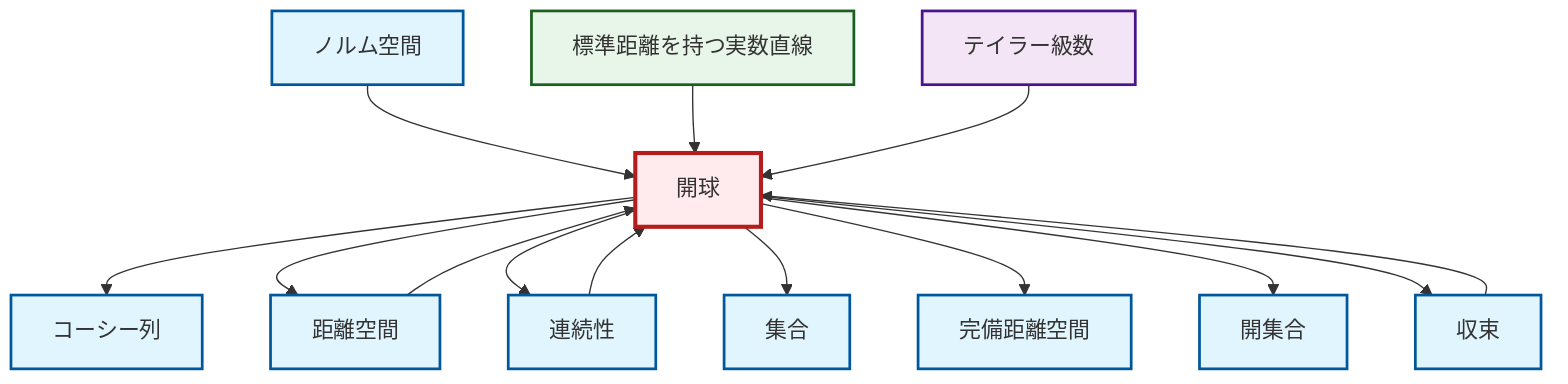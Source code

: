 graph TD
    classDef definition fill:#e1f5fe,stroke:#01579b,stroke-width:2px
    classDef theorem fill:#f3e5f5,stroke:#4a148c,stroke-width:2px
    classDef axiom fill:#fff3e0,stroke:#e65100,stroke-width:2px
    classDef example fill:#e8f5e9,stroke:#1b5e20,stroke-width:2px
    classDef current fill:#ffebee,stroke:#b71c1c,stroke-width:3px
    def-complete-metric-space["完備距離空間"]:::definition
    def-open-ball["開球"]:::definition
    def-set["集合"]:::definition
    ex-real-line-metric["標準距離を持つ実数直線"]:::example
    def-cauchy-sequence["コーシー列"]:::definition
    def-open-set["開集合"]:::definition
    def-normed-vector-space["ノルム空間"]:::definition
    def-metric-space["距離空間"]:::definition
    def-convergence["収束"]:::definition
    def-continuity["連続性"]:::definition
    thm-taylor-series["テイラー級数"]:::theorem
    def-open-ball --> def-cauchy-sequence
    def-metric-space --> def-open-ball
    def-normed-vector-space --> def-open-ball
    def-open-ball --> def-metric-space
    def-open-ball --> def-continuity
    def-open-ball --> def-set
    def-open-ball --> def-complete-metric-space
    ex-real-line-metric --> def-open-ball
    thm-taylor-series --> def-open-ball
    def-open-ball --> def-open-set
    def-open-ball --> def-convergence
    def-convergence --> def-open-ball
    def-continuity --> def-open-ball
    class def-open-ball current